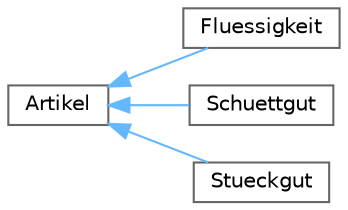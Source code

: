 digraph "Grafische Darstellung der Klassenhierarchie"
{
 // INTERACTIVE_SVG=YES
 // LATEX_PDF_SIZE
  bgcolor="transparent";
  edge [fontname=Helvetica,fontsize=10,labelfontname=Helvetica,labelfontsize=10];
  node [fontname=Helvetica,fontsize=10,shape=box,height=0.2,width=0.4];
  rankdir="LR";
  Node0 [id="Node000000",label="Artikel",height=0.2,width=0.4,color="grey40", fillcolor="white", style="filled",URL="$classArtikel.html",tooltip="Die Klasse \"Artikel\" repraesentiert einen Artikel mit verschiedenen Eigenschaften."];
  Node0 -> Node1 [id="edge1_Node000000_Node000001",dir="back",color="steelblue1",style="solid",tooltip=" "];
  Node1 [id="Node000001",label="Fluessigkeit",height=0.2,width=0.4,color="grey40", fillcolor="white", style="filled",URL="$classFluessigkeit.html",tooltip="Die Klasse \"Fluessigkeit\" erbt von der Klasse \"Artikel\" und spezialisiert sie fuer Fluessigkeits-Arti..."];
  Node0 -> Node2 [id="edge2_Node000000_Node000002",dir="back",color="steelblue1",style="solid",tooltip=" "];
  Node2 [id="Node000002",label="Schuettgut",height=0.2,width=0.4,color="grey40", fillcolor="white", style="filled",URL="$classSchuettgut.html",tooltip=" "];
  Node0 -> Node3 [id="edge3_Node000000_Node000003",dir="back",color="steelblue1",style="solid",tooltip=" "];
  Node3 [id="Node000003",label="Stueckgut",height=0.2,width=0.4,color="grey40", fillcolor="white", style="filled",URL="$classStueckgut.html",tooltip="Die Klasse \"Stueckgut\" erbt von der Klasse \"Artikel\" und spezialisiert sie fuer Stueckgut-Artikel."];
}
